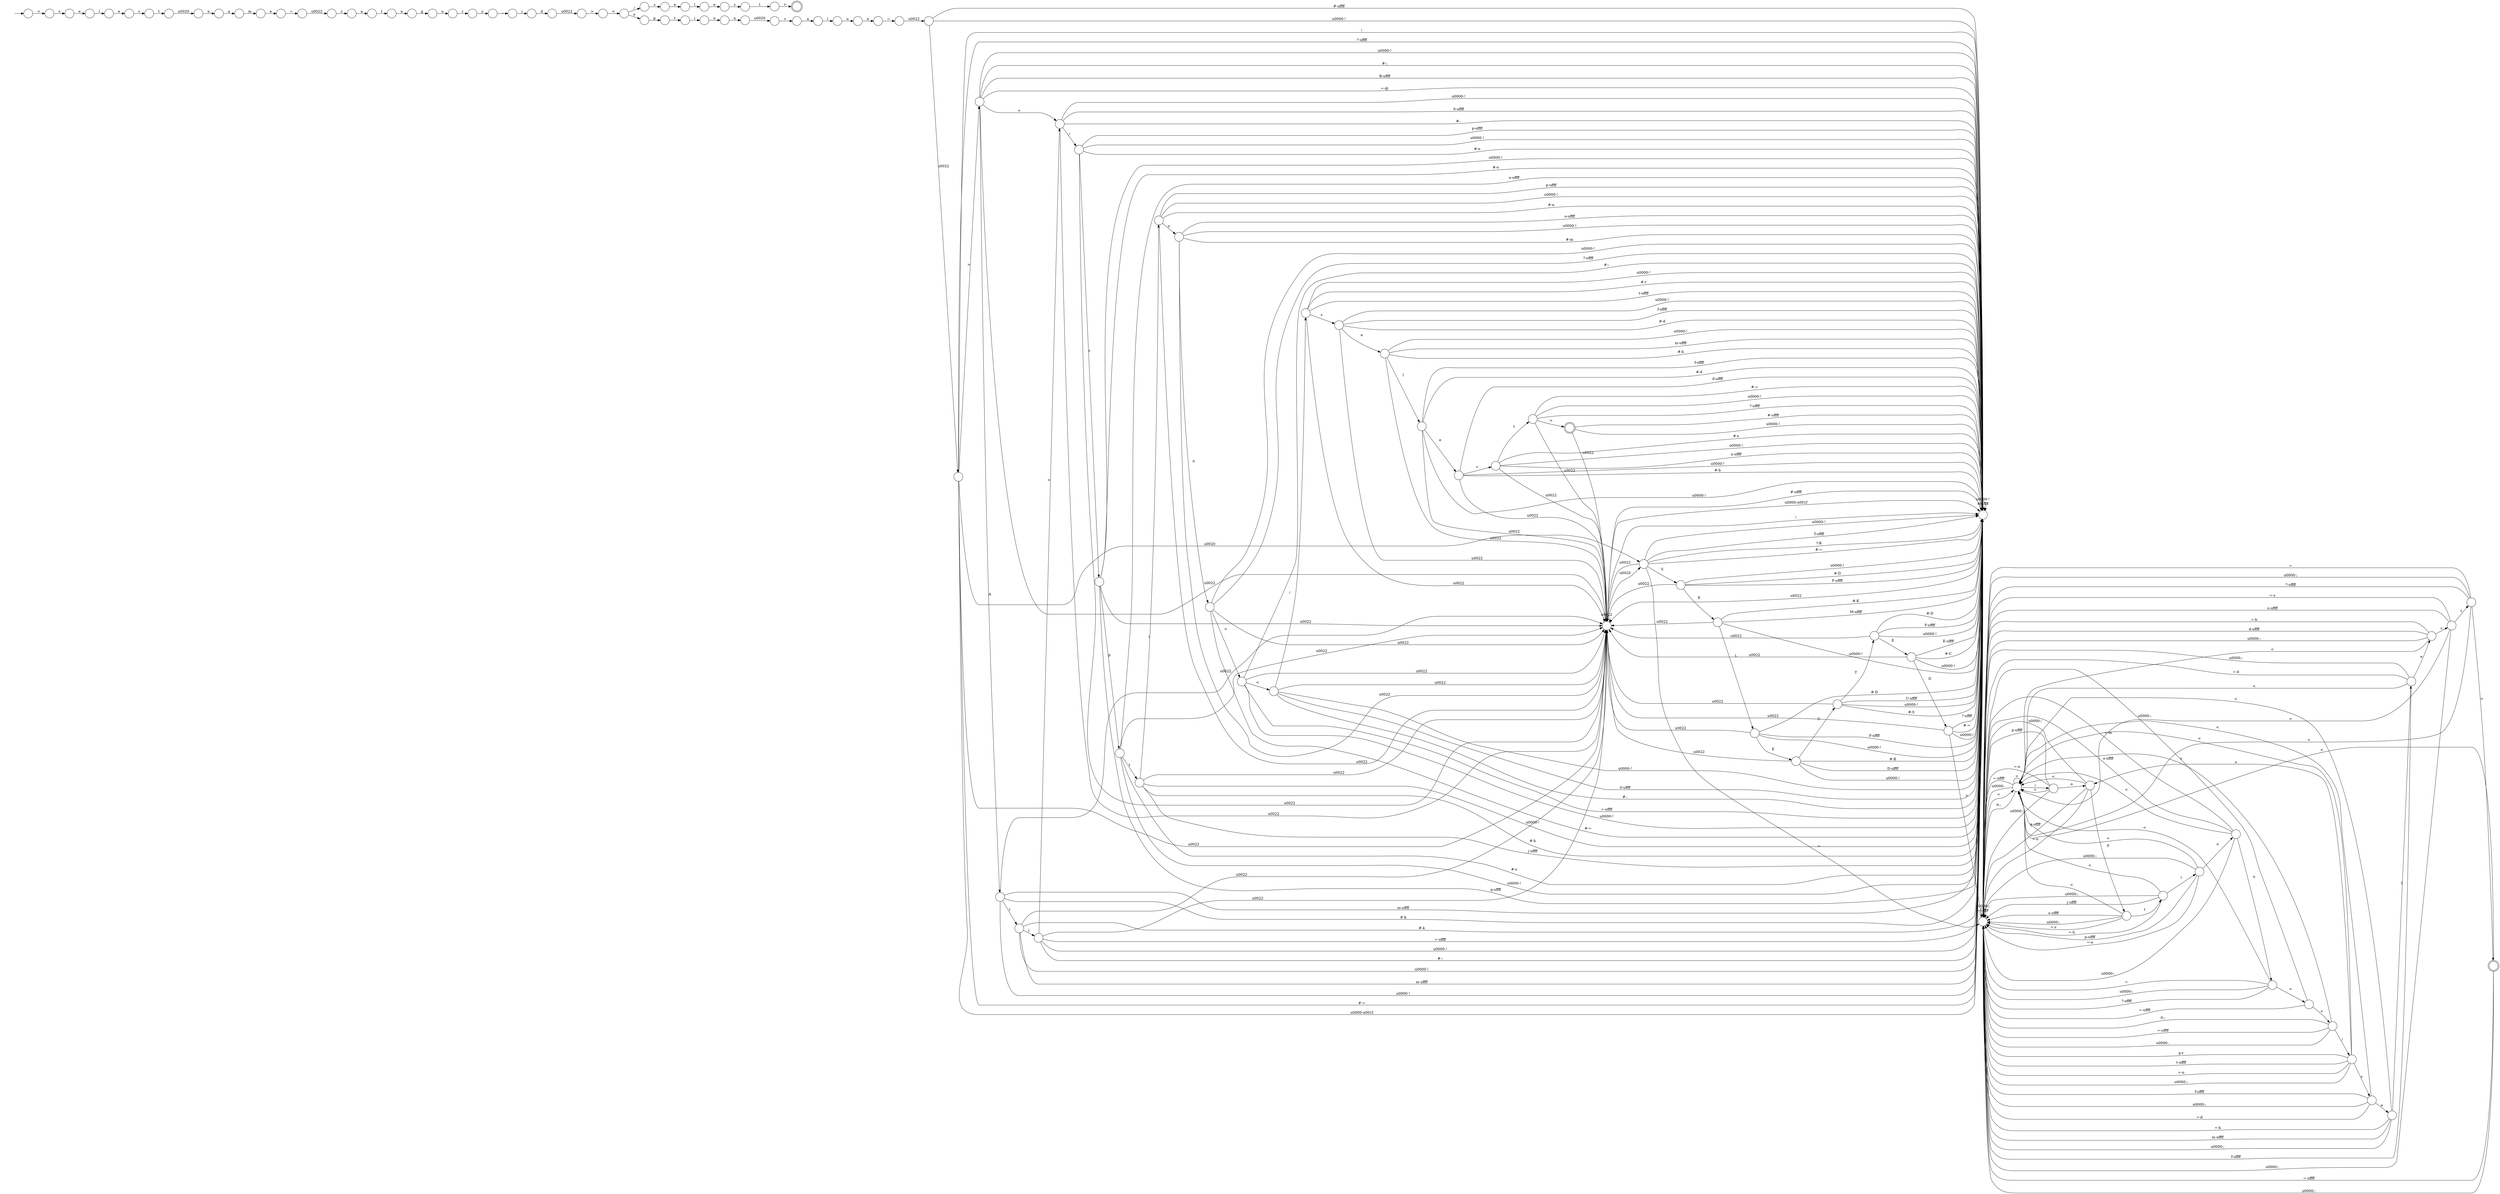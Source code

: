 digraph Automaton {
  rankdir = LR;
  0 [shape=circle,label=""];
  0 -> 2 [label="\u0022"]
  0 -> 58 [label="\u0000-!"]
  0 -> 58 [label="m-\uffff"]
  0 -> 77 [label="l"]
  0 -> 58 [label="#-k"]
  1 [shape=circle,label=""];
  1 -> 22 [label="t"]
  2 [shape=circle,label=""];
  2 -> 2 [label="\u0022"]
  2 -> 58 [label="#-\uffff"]
  2 -> 58 [label="\u0000-\u001f"]
  2 -> 49 [label="\u0020"]
  2 -> 58 [label="!"]
  3 [shape=circle,label=""];
  3 -> 102 [label="c"]
  4 [shape=circle,label=""];
  4 -> 92 [label="e"]
  4 -> 85 [label="f-\uffff"]
  4 -> 85 [label="\u0000-;"]
  4 -> 87 [label="<"]
  4 -> 85 [label="=-d"]
  5 [shape=circle,label=""];
  5 -> 2 [label="\u0022"]
  5 -> 79 [label="t"]
  5 -> 58 [label="#-s"]
  5 -> 58 [label="\u0000-!"]
  5 -> 58 [label="u-\uffff"]
  6 [shape=circle,label=""];
  6 -> 93 [label="t"]
  6 -> 85 [label="u-\uffff"]
  6 -> 85 [label="\u0000-;"]
  6 -> 87 [label="<"]
  6 -> 85 [label="=-s"]
  7 [shape=circle,label=""];
  7 -> 66 [label="="]
  8 [shape=circle,label=""];
  8 -> 2 [label="\u0022"]
  8 -> 58 [label="\u0000-!"]
  8 -> 24 [label="T"]
  8 -> 58 [label="#-S"]
  8 -> 58 [label="U-\uffff"]
  9 [shape=circle,label=""];
  9 -> 88 [label="a"]
  10 [shape=circle,label=""];
  10 -> 57 [label="i"]
  10 -> 85 [label="=-h"]
  10 -> 85 [label="\u0000-;"]
  10 -> 87 [label="<"]
  10 -> 85 [label="j-\uffff"]
  11 [shape=circle,label=""];
  11 -> 30 [label="n"]
  12 [shape=circle,label=""];
  12 -> 39 [label="e"]
  13 [shape=circle,label=""];
  13 -> 2 [label="\u0022"]
  13 -> 58 [label="p-\uffff"]
  13 -> 58 [label="\u0000-!"]
  13 -> 58 [label="#-n"]
  13 -> 63 [label="o"]
  14 [shape=circle,label=""];
  14 -> 10 [label="t"]
  14 -> 85 [label="u-\uffff"]
  14 -> 85 [label="\u0000-;"]
  14 -> 87 [label="<"]
  14 -> 85 [label="=-s"]
  15 [shape=circle,label=""];
  15 -> 2 [label="\u0022"]
  15 -> 58 [label="\u0000-!"]
  15 -> 58 [label="m-\uffff"]
  15 -> 80 [label="l"]
  15 -> 58 [label="#-k"]
  16 [shape=circle,label=""];
  16 -> 19 [label="e"]
  17 [shape=circle,label=""];
  17 -> 2 [label="\u0022"]
  17 -> 58 [label="\u0000-!"]
  17 -> 8 [label="C"]
  17 -> 58 [label="#-B"]
  17 -> 58 [label="D-\uffff"]
  18 [shape=doublecircle,label=""];
  18 -> 85 [label="=-\uffff"]
  18 -> 85 [label="\u0000-;"]
  18 -> 87 [label="<"]
  19 [shape=circle,label=""];
  19 -> 32 [label="l"]
  20 [shape=circle,label=""];
  20 -> 64 [label="u"]
  21 [shape=circle,label=""];
  21 -> 85 [label="=-k"]
  21 -> 85 [label="m-\uffff"]
  21 -> 4 [label="l"]
  21 -> 85 [label="\u0000-;"]
  21 -> 87 [label="<"]
  22 [shape=circle,label=""];
  22 -> 51 [label="i"]
  23 [shape=circle,label=""];
  23 -> 52 [label="/"]
  23 -> 71 [label="o"]
  24 [shape=circle,label=""];
  24 -> 58 [label="#-D"]
  24 -> 2 [label="\u0022"]
  24 -> 58 [label="F-\uffff"]
  24 -> 58 [label="\u0000-!"]
  24 -> 35 [label="E"]
  25 [shape=circle,label=""];
  25 -> 2 [label="\u0022"]
  25 -> 34 [label="/"]
  25 -> 58 [label="\u0000-!"]
  25 -> 58 [label="0-\uffff"]
  25 -> 58 [label="#-."]
  26 [shape=circle,label=""];
  26 -> 78 [label="m"]
  27 [shape=circle,label=""];
  27 -> 101 [label="g"]
  28 [shape=circle,label=""];
  28 -> 76 [label="="]
  29 [shape=circle,label=""];
  29 -> 26 [label="a"]
  30 [shape=circle,label=""];
  30 -> 54 [label="\u0020"]
  31 [shape=circle,label=""];
  31 -> 2 [label="\u0022"]
  31 -> 58 [label="#-="]
  31 -> 58 [label="\u0000-!"]
  31 -> 45 [label=">"]
  31 -> 58 [label="?-\uffff"]
  32 [shape=circle,label=""];
  32 -> 103 [label="e"]
  33 [shape=circle,label=""];
  33 -> 74 [label=">"]
  34 [shape=circle,label=""];
  34 -> 2 [label="\u0022"]
  34 -> 58 [label="p-\uffff"]
  34 -> 58 [label="\u0000-!"]
  34 -> 58 [label="#-n"]
  34 -> 70 [label="o"]
  35 [shape=circle,label=""];
  35 -> 2 [label="\u0022"]
  35 -> 75 [label="D"]
  35 -> 58 [label="\u0000-!"]
  35 -> 58 [label="E-\uffff"]
  35 -> 58 [label="#-C"]
  36 [shape=circle,label=""];
  36 -> 2 [label="\u0022"]
  36 -> 58 [label="=-\uffff"]
  36 -> 58 [label="\u0000-!"]
  36 -> 58 [label="#-;"]
  36 -> 25 [label="<"]
  37 [shape=circle,label=""];
  37 -> 100 [label="i"]
  38 [shape=circle,label=""];
  38 -> 9 [label="c"]
  39 [shape=circle,label=""];
  39 -> 65 [label="l"]
  40 [shape=circle,label=""];
  40 -> 62 [label="\u0022"]
  40 -> 58 [label="#-\uffff"]
  40 -> 58 [label="\u0000-!"]
  41 [shape=circle,label=""];
  41 -> 82 [label=">"]
  42 [shape=circle,label=""];
  42 -> 85 [label="q-\uffff"]
  42 -> 14 [label="p"]
  42 -> 85 [label="=-o"]
  42 -> 85 [label="\u0000-;"]
  42 -> 87 [label="<"]
  43 [shape=circle,label=""];
  43 -> 86 [label="y"]
  44 [shape=circle,label=""];
  44 -> 85 [label="="]
  44 -> 61 [label=">"]
  44 -> 85 [label="\u0000-;"]
  44 -> 87 [label="<"]
  44 -> 85 [label="?-\uffff"]
  45 [shape=circle,label=""];
  45 -> 2 [label="\u0022"]
  45 -> 58 [label="=-\uffff"]
  45 -> 58 [label="\u0000-!"]
  45 -> 58 [label="#-;"]
  45 -> 55 [label="<"]
  46 [shape=circle,label=""];
  46 -> 85 [label="0-;"]
  46 -> 85 [label="=-\uffff"]
  46 -> 85 [label="\u0000-."]
  46 -> 53 [label="/"]
  46 -> 87 [label="<"]
  47 [shape=circle,label=""];
  47 -> 69 [label="a"]
  48 [shape=circle,label=""];
  initial [shape=plaintext,label=""];
  initial -> 48
  48 -> 73 [label="<"]
  49 [shape=circle,label=""];
  49 -> 58 [label="?-R"]
  49 -> 2 [label="\u0022"]
  49 -> 58 [label="#-="]
  49 -> 99 [label="S"]
  49 -> 58 [label="\u0000-!"]
  49 -> 85 [label=">"]
  49 -> 58 [label="T-\uffff"]
  50 [shape=circle,label=""];
  50 -> 27 [label="e"]
  51 [shape=circle,label=""];
  51 -> 11 [label="o"]
  52 [shape=circle,label=""];
  52 -> 12 [label="s"]
  53 [shape=circle,label=""];
  53 -> 85 [label="p-r"]
  53 -> 95 [label="s"]
  53 -> 85 [label="t-\uffff"]
  53 -> 85 [label="=-n"]
  53 -> 85 [label="\u0000-;"]
  53 -> 87 [label="<"]
  53 -> 42 [label="o"]
  54 [shape=circle,label=""];
  54 -> 47 [label="v"]
  55 [shape=circle,label=""];
  55 -> 2 [label="\u0022"]
  55 -> 96 [label="/"]
  55 -> 58 [label="\u0000-!"]
  55 -> 58 [label="0-\uffff"]
  55 -> 58 [label="#-."]
  56 [shape=circle,label=""];
  56 -> 84 [label="t"]
  57 [shape=circle,label=""];
  57 -> 85 [label="p-\uffff"]
  57 -> 85 [label="=-n"]
  57 -> 85 [label="\u0000-;"]
  57 -> 87 [label="<"]
  57 -> 68 [label="o"]
  58 [shape=circle,label=""];
  58 -> 2 [label="\u0022"]
  58 -> 58 [label="#-\uffff"]
  58 -> 58 [label="\u0000-!"]
  59 [shape=circle,label=""];
  59 -> 2 [label="\u0022"]
  59 -> 97 [label="t"]
  59 -> 58 [label="#-s"]
  59 -> 58 [label="\u0000-!"]
  59 -> 58 [label="u-\uffff"]
  60 [shape=doublecircle,label=""];
  60 -> 2 [label="\u0022"]
  60 -> 58 [label="#-\uffff"]
  60 -> 58 [label="\u0000-!"]
  61 [shape=circle,label=""];
  61 -> 85 [label="=-\uffff"]
  61 -> 85 [label="\u0000-;"]
  61 -> 46 [label="<"]
  62 [shape=circle,label=""];
  62 -> 2 [label="\u0022"]
  62 -> 58 [label="#-="]
  62 -> 81 [label=">"]
  62 -> 58 [label="\u0000-\u001f"]
  62 -> 49 [label="\u0020"]
  62 -> 58 [label="!"]
  62 -> 58 [label="?-\uffff"]
  63 [shape=circle,label=""];
  63 -> 31 [label="n"]
  63 -> 2 [label="\u0022"]
  63 -> 58 [label="o-\uffff"]
  63 -> 58 [label="\u0000-!"]
  63 -> 58 [label="#-m"]
  64 [shape=circle,label=""];
  64 -> 7 [label="e"]
  65 [shape=circle,label=""];
  65 -> 3 [label="e"]
  66 [shape=circle,label=""];
  66 -> 40 [label="\u0022"]
  67 [shape=circle,label=""];
  67 -> 85 [label="p-\uffff"]
  67 -> 85 [label="=-n"]
  67 -> 85 [label="\u0000-;"]
  67 -> 87 [label="<"]
  67 -> 42 [label="o"]
  68 [shape=circle,label=""];
  68 -> 44 [label="n"]
  68 -> 85 [label="o-\uffff"]
  68 -> 85 [label="\u0000-;"]
  68 -> 87 [label="<"]
  68 -> 85 [label="=-m"]
  69 [shape=circle,label=""];
  69 -> 20 [label="l"]
  70 [shape=circle,label=""];
  70 -> 58 [label="q-\uffff"]
  70 -> 2 [label="\u0022"]
  70 -> 58 [label="\u0000-!"]
  70 -> 5 [label="p"]
  70 -> 58 [label="#-o"]
  71 [shape=circle,label=""];
  71 -> 1 [label="p"]
  72 [shape=circle,label=""];
  72 -> 41 [label="\u0022"]
  73 [shape=circle,label=""];
  73 -> 16 [label="s"]
  74 [shape=doublecircle,label=""];
  75 [shape=circle,label=""];
  75 -> 2 [label="\u0022"]
  75 -> 58 [label="#-="]
  75 -> 58 [label="\u0000-!"]
  75 -> 85 [label=">"]
  75 -> 58 [label="?-\uffff"]
  76 [shape=circle,label=""];
  76 -> 38 [label="\u0022"]
  77 [shape=circle,label=""];
  77 -> 2 [label="\u0022"]
  77 -> 83 [label="e"]
  77 -> 58 [label="\u0000-!"]
  77 -> 58 [label="f-\uffff"]
  77 -> 58 [label="#-d"]
  78 [shape=circle,label=""];
  78 -> 28 [label="e"]
  79 [shape=circle,label=""];
  79 -> 2 [label="\u0022"]
  79 -> 58 [label="\u0000-!"]
  79 -> 13 [label="i"]
  79 -> 58 [label="#-h"]
  79 -> 58 [label="j-\uffff"]
  80 [shape=circle,label=""];
  80 -> 2 [label="\u0022"]
  80 -> 58 [label="\u0000-!"]
  80 -> 58 [label="m-\uffff"]
  80 -> 36 [label="l"]
  80 -> 58 [label="#-k"]
  81 [shape=circle,label=""];
  81 -> 2 [label="\u0022"]
  81 -> 15 [label="A"]
  81 -> 58 [label="\u0000-!"]
  81 -> 58 [label="#-;"]
  81 -> 58 [label="B-\uffff"]
  81 -> 58 [label="=-@"]
  81 -> 25 [label="<"]
  82 [shape=circle,label=""];
  82 -> 23 [label="<"]
  83 [shape=circle,label=""];
  83 -> 2 [label="\u0022"]
  83 -> 59 [label="c"]
  83 -> 58 [label="\u0000-!"]
  83 -> 58 [label="#-b"]
  83 -> 58 [label="d-\uffff"]
  84 [shape=circle,label=""];
  84 -> 89 [label="\u0020"]
  85 [shape=circle,label=""];
  85 -> 85 [label="=-\uffff"]
  85 -> 85 [label="\u0000-;"]
  85 -> 87 [label="<"]
  86 [shape=circle,label=""];
  86 -> 37 [label="_"]
  87 [shape=circle,label=""];
  87 -> 85 [label="0-;"]
  87 -> 85 [label="=-\uffff"]
  87 -> 85 [label="\u0000-."]
  87 -> 67 [label="/"]
  87 -> 87 [label="<"]
  88 [shape=circle,label=""];
  88 -> 50 [label="t"]
  89 [shape=circle,label=""];
  89 -> 29 [label="n"]
  90 [shape=circle,label=""];
  90 -> 58 [label="#-D"]
  90 -> 2 [label="\u0022"]
  90 -> 58 [label="F-\uffff"]
  90 -> 58 [label="\u0000-!"]
  90 -> 17 [label="E"]
  91 [shape=circle,label=""];
  91 -> 2 [label="\u0022"]
  91 -> 58 [label="\u0000-!"]
  91 -> 0 [label="e"]
  91 -> 58 [label="f-\uffff"]
  91 -> 58 [label="#-d"]
  92 [shape=circle,label=""];
  92 -> 6 [label="c"]
  92 -> 85 [label="=-b"]
  92 -> 85 [label="d-\uffff"]
  92 -> 85 [label="\u0000-;"]
  92 -> 87 [label="<"]
  93 [shape=circle,label=""];
  93 -> 85 [label="="]
  93 -> 18 [label=">"]
  93 -> 85 [label="\u0000-;"]
  93 -> 87 [label="<"]
  93 -> 85 [label="?-\uffff"]
  94 [shape=circle,label=""];
  94 -> 43 [label="r"]
  95 [shape=circle,label=""];
  95 -> 21 [label="e"]
  95 -> 85 [label="f-\uffff"]
  95 -> 85 [label="\u0000-;"]
  95 -> 87 [label="<"]
  95 -> 85 [label="=-d"]
  96 [shape=circle,label=""];
  96 -> 2 [label="\u0022"]
  96 -> 58 [label="\u0000-!"]
  96 -> 58 [label="#-r"]
  96 -> 91 [label="s"]
  96 -> 58 [label="t-\uffff"]
  97 [shape=circle,label=""];
  97 -> 2 [label="\u0022"]
  97 -> 58 [label="#-="]
  97 -> 58 [label="\u0000-!"]
  97 -> 60 [label=">"]
  97 -> 58 [label="?-\uffff"]
  98 [shape=circle,label=""];
  98 -> 2 [label="\u0022"]
  98 -> 58 [label="\u0000-!"]
  98 -> 58 [label="#-K"]
  98 -> 90 [label="L"]
  98 -> 58 [label="M-\uffff"]
  99 [shape=circle,label=""];
  99 -> 58 [label="#-D"]
  99 -> 2 [label="\u0022"]
  99 -> 58 [label="F-\uffff"]
  99 -> 58 [label="\u0000-!"]
  99 -> 98 [label="E"]
  100 [shape=circle,label=""];
  100 -> 72 [label="d"]
  101 [shape=circle,label=""];
  101 -> 94 [label="o"]
  102 [shape=circle,label=""];
  102 -> 33 [label="t"]
  103 [shape=circle,label=""];
  103 -> 56 [label="c"]
}

